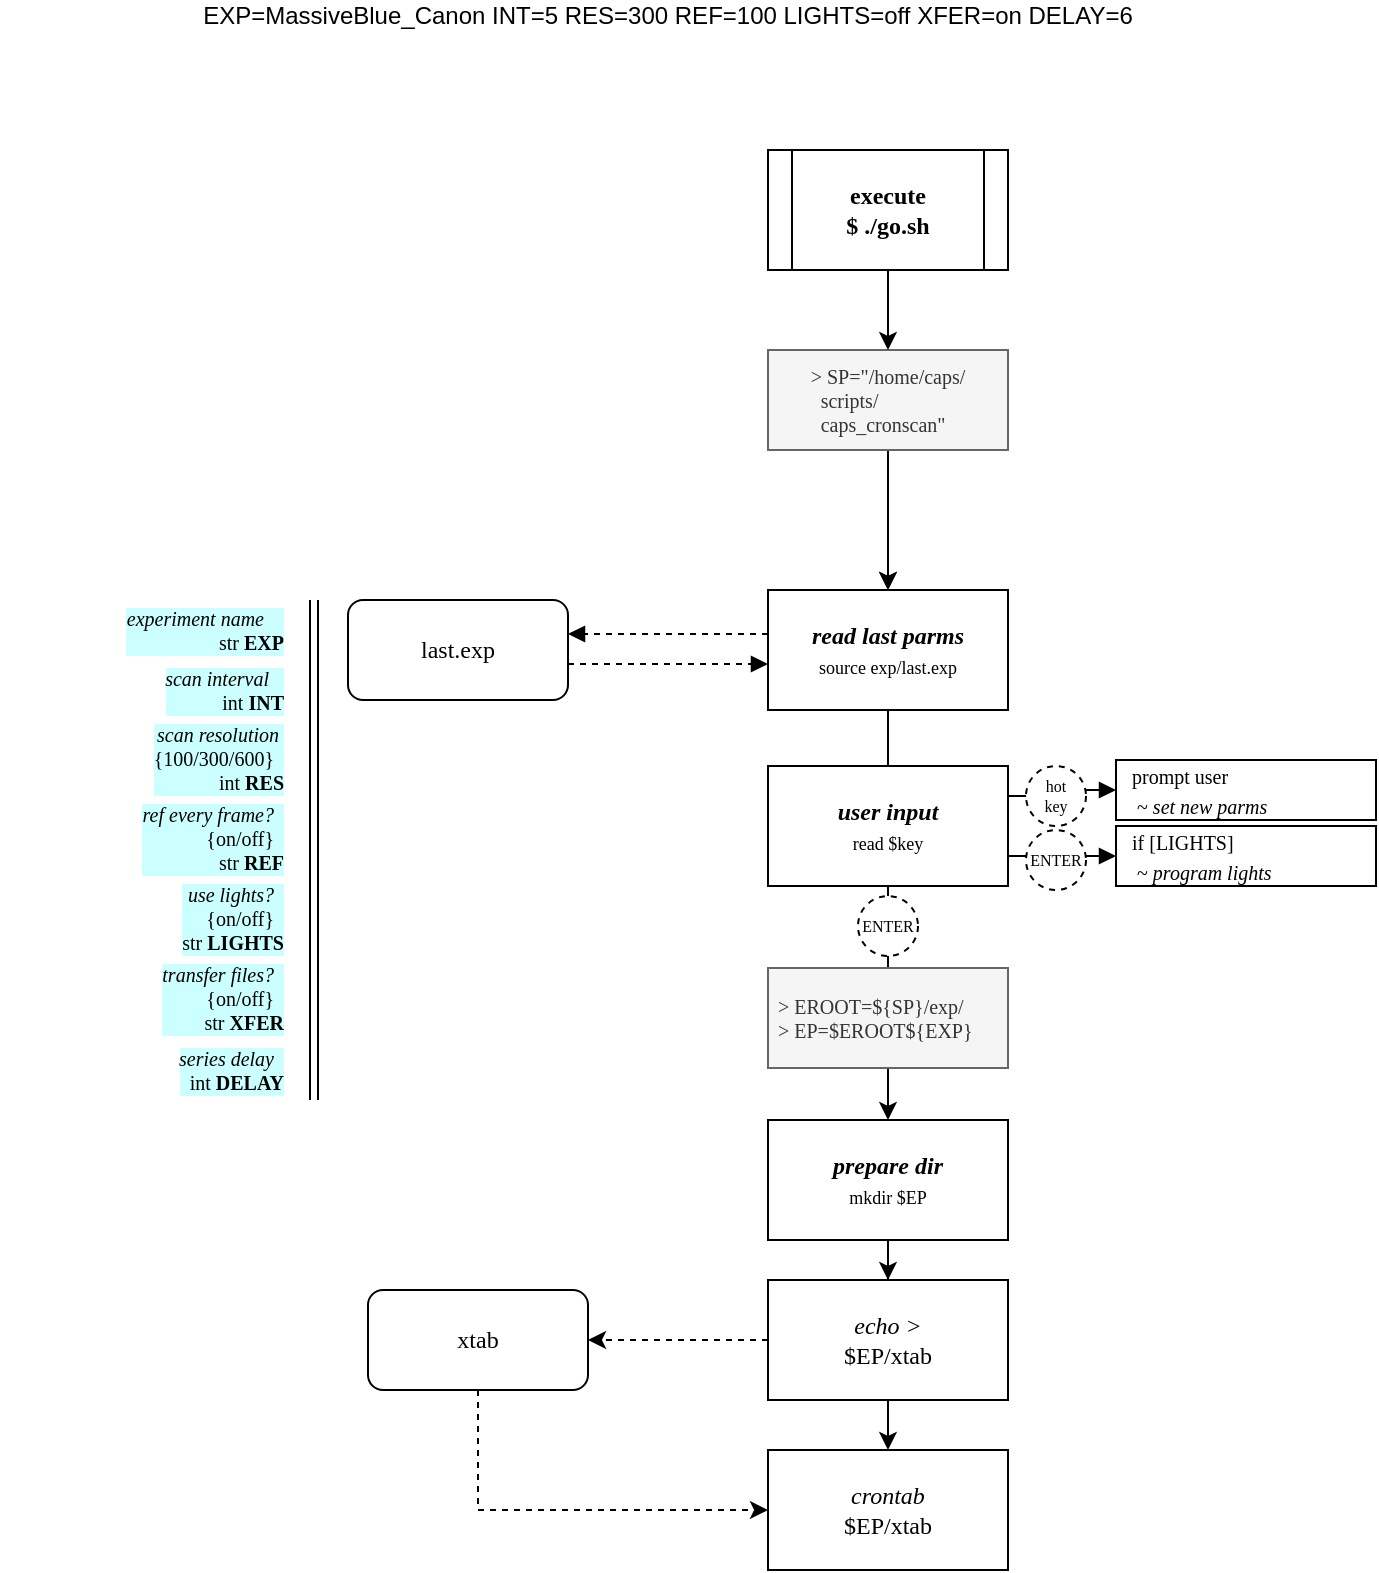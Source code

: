 <mxfile version="10.7.2" type="device"><diagram id="QQrRsPUCRdtSQO35jSoC" name="Page-1"><mxGraphModel dx="1074" dy="678" grid="1" gridSize="10" guides="1" tooltips="1" connect="1" arrows="1" fold="1" page="1" pageScale="1" pageWidth="850" pageHeight="1100" math="0" shadow="0"><root><mxCell id="0"/><mxCell id="1" parent="0"/><mxCell id="_HDjwngoIlOehxqNO2jD-3" value="" style="edgeStyle=orthogonalEdgeStyle;rounded=0;orthogonalLoop=1;jettySize=auto;html=1;dashed=1;endArrow=block;endFill=1;" edge="1" parent="1"><mxGeometry relative="1" as="geometry"><mxPoint x="280" y="337" as="sourcePoint"/><mxPoint x="380" y="337" as="targetPoint"/></mxGeometry></mxCell><mxCell id="_HDjwngoIlOehxqNO2jD-1" value="last.exp&lt;br&gt;" style="rounded=1;whiteSpace=wrap;html=1;fontFamily=Verdana;fontSize=12;fontColor=#000000;align=center;strokeColor=#000000;fillColor=#ffffff;" vertex="1" parent="1"><mxGeometry x="170" y="305" width="110" height="50" as="geometry"/></mxCell><mxCell id="_HDjwngoIlOehxqNO2jD-15" value="" style="edgeStyle=orthogonalEdgeStyle;rounded=0;orthogonalLoop=1;jettySize=auto;html=1;exitX=0;exitY=0.25;exitDx=0;exitDy=0;fontFamily=Verdana;fontSize=10;dashed=1;endArrow=block;endFill=1;" edge="1" parent="1"><mxGeometry relative="1" as="geometry"><mxPoint x="380" y="322" as="sourcePoint"/><mxPoint x="280" y="322" as="targetPoint"/><Array as="points"><mxPoint x="340" y="322"/><mxPoint x="340" y="322"/></Array></mxGeometry></mxCell><mxCell id="_HDjwngoIlOehxqNO2jD-17" value="" style="edgeStyle=orthogonalEdgeStyle;rounded=0;orthogonalLoop=1;jettySize=auto;html=1;fontFamily=Verdana;fontSize=10;entryX=0;entryY=0.5;entryDx=0;entryDy=0;exitX=1;exitY=0.25;exitDx=0;exitDy=0;endArrow=block;endFill=1;" edge="1" parent="1" source="_HDjwngoIlOehxqNO2jD-43" target="_HDjwngoIlOehxqNO2jD-16"><mxGeometry relative="1" as="geometry"/></mxCell><mxCell id="_HDjwngoIlOehxqNO2jD-21" value="" style="edgeStyle=orthogonalEdgeStyle;rounded=0;orthogonalLoop=1;jettySize=auto;html=1;fontFamily=Verdana;fontSize=10;" edge="1" parent="1" source="_HDjwngoIlOehxqNO2jD-37" target="_HDjwngoIlOehxqNO2jD-2"><mxGeometry relative="1" as="geometry"/></mxCell><mxCell id="_HDjwngoIlOehxqNO2jD-26" value="" style="edgeStyle=orthogonalEdgeStyle;rounded=0;orthogonalLoop=1;jettySize=auto;html=1;fontFamily=Verdana;fontSize=10;" edge="1" parent="1" source="_HDjwngoIlOehxqNO2jD-2" target="_HDjwngoIlOehxqNO2jD-25"><mxGeometry relative="1" as="geometry"/></mxCell><mxCell id="_HDjwngoIlOehxqNO2jD-38" value="" style="edgeStyle=orthogonalEdgeStyle;rounded=0;orthogonalLoop=1;jettySize=auto;html=1;fontFamily=Lucida Console;fontSize=10;" edge="1" parent="1" source="_HDjwngoIlOehxqNO2jD-37" target="_HDjwngoIlOehxqNO2jD-2"><mxGeometry relative="1" as="geometry"/></mxCell><mxCell id="_HDjwngoIlOehxqNO2jD-2" value="&lt;i&gt;&lt;b&gt;read last parms&lt;/b&gt;&lt;/i&gt;&lt;br&gt;&lt;font face=&quot;Lucida Console&quot; style=&quot;font-size: 9px&quot;&gt;source exp/last.exp&lt;/font&gt;" style="rounded=0;whiteSpace=wrap;html=1;fontFamily=Verdana;fontStyle=0" vertex="1" parent="1"><mxGeometry x="380" y="300" width="120" height="60" as="geometry"/></mxCell><mxCell id="_HDjwngoIlOehxqNO2jD-30" value="" style="edgeStyle=orthogonalEdgeStyle;rounded=0;orthogonalLoop=1;jettySize=auto;html=1;fontFamily=Lucida Console;fontSize=8;" edge="1" parent="1" source="_HDjwngoIlOehxqNO2jD-25" target="_HDjwngoIlOehxqNO2jD-29"><mxGeometry relative="1" as="geometry"/></mxCell><mxCell id="_HDjwngoIlOehxqNO2jD-25" value="&lt;i&gt;&lt;b&gt;prepare dir&lt;/b&gt;&lt;/i&gt;&lt;br&gt;&lt;font face=&quot;Lucida Console&quot; style=&quot;font-size: 9px&quot;&gt;mkdir $EP&lt;/font&gt;&lt;br&gt;" style="rounded=0;whiteSpace=wrap;html=1;fontFamily=Verdana;" vertex="1" parent="1"><mxGeometry x="380" y="565" width="120" height="60" as="geometry"/></mxCell><mxCell id="_HDjwngoIlOehxqNO2jD-32" value="" style="edgeStyle=orthogonalEdgeStyle;rounded=0;orthogonalLoop=1;jettySize=auto;html=1;fontFamily=Lucida Console;fontSize=8;" edge="1" parent="1" source="_HDjwngoIlOehxqNO2jD-29" target="_HDjwngoIlOehxqNO2jD-31"><mxGeometry relative="1" as="geometry"/></mxCell><mxCell id="_HDjwngoIlOehxqNO2jD-41" style="edgeStyle=orthogonalEdgeStyle;rounded=0;orthogonalLoop=1;jettySize=auto;html=1;exitX=0;exitY=0.5;exitDx=0;exitDy=0;entryX=1;entryY=0.5;entryDx=0;entryDy=0;fontFamily=Lucida Console;fontSize=10;dashed=1;" edge="1" parent="1" source="_HDjwngoIlOehxqNO2jD-29" target="_HDjwngoIlOehxqNO2jD-40"><mxGeometry relative="1" as="geometry"/></mxCell><mxCell id="_HDjwngoIlOehxqNO2jD-29" value="&lt;i&gt;echo &amp;gt;&lt;/i&gt;&lt;br&gt;$EP/xtab&lt;br&gt;" style="rounded=0;whiteSpace=wrap;html=1;fontFamily=Verdana;" vertex="1" parent="1"><mxGeometry x="380" y="645" width="120" height="60" as="geometry"/></mxCell><mxCell id="_HDjwngoIlOehxqNO2jD-31" value="&lt;i&gt;crontab&lt;br&gt;&lt;/i&gt;$EP/xtab&lt;br&gt;" style="rounded=0;whiteSpace=wrap;html=1;fontFamily=Verdana;" vertex="1" parent="1"><mxGeometry x="380" y="730" width="120" height="60" as="geometry"/></mxCell><mxCell id="_HDjwngoIlOehxqNO2jD-20" value="&lt;span&gt;&lt;span&gt;execute&lt;/span&gt;&lt;/span&gt;&lt;br&gt;$ ./go.sh" style="shape=process;whiteSpace=wrap;html=1;backgroundOutline=1;fontFamily=Verdana;fontSize=12;fontColor=#000000;align=center;strokeColor=#000000;fillColor=#ffffff;fontStyle=1" vertex="1" parent="1"><mxGeometry x="380" y="80" width="120" height="60" as="geometry"/></mxCell><mxCell id="_HDjwngoIlOehxqNO2jD-16" value="&lt;font style=&quot;font-size: 10px&quot;&gt;prompt user&lt;br&gt;&amp;nbsp;~&amp;nbsp;&lt;i&gt;set new parms&lt;/i&gt;&lt;/font&gt;" style="rounded=0;whiteSpace=wrap;html=1;fontFamily=Verdana;fontSize=12;fontColor=#000000;align=left;strokeColor=#000000;fillColor=#ffffff;spacing=8;" vertex="1" parent="1"><mxGeometry x="554" y="385" width="130" height="30" as="geometry"/></mxCell><mxCell id="_HDjwngoIlOehxqNO2jD-22" value="&lt;font style=&quot;font-size: 10px&quot;&gt;if [LIGHTS]&lt;br&gt;&amp;nbsp;~&amp;nbsp;&lt;i&gt;program lights&lt;/i&gt;&lt;/font&gt;" style="rounded=0;whiteSpace=wrap;html=1;fontFamily=Verdana;fontSize=12;fontColor=#000000;align=left;strokeColor=#000000;fillColor=#ffffff;spacing=8;" vertex="1" parent="1"><mxGeometry x="554" y="418" width="130" height="30" as="geometry"/></mxCell><mxCell id="_HDjwngoIlOehxqNO2jD-4" value="&lt;div&gt;EXP=MassiveBlue_Canon INT=5 RES=300 REF=100 LIGHTS=off XFER=on DELAY=6&lt;/div&gt;&lt;div&gt;&lt;br&gt;&lt;/div&gt;" style="text;html=1;strokeColor=none;fillColor=none;align=center;verticalAlign=middle;whiteSpace=wrap;rounded=0;" vertex="1" parent="1"><mxGeometry x="15" y="10" width="630" height="20" as="geometry"/></mxCell><mxCell id="_HDjwngoIlOehxqNO2jD-6" value="&lt;i style=&quot;font-size: 10px;&quot;&gt;experiment name&amp;nbsp; &amp;nbsp;&amp;nbsp;&lt;br style=&quot;font-size: 10px;&quot;&gt;&lt;/i&gt;str&amp;nbsp;&lt;b style=&quot;font-size: 10px;&quot;&gt;EXP&lt;/b&gt;&lt;br style=&quot;font-size: 10px;&quot;&gt;" style="text;html=1;strokeColor=none;fillColor=none;align=right;verticalAlign=bottom;whiteSpace=wrap;rounded=0;labelBackgroundColor=#CCFFFF;fontSize=10;fontFamily=Lucida Console;shadow=1;" vertex="1" parent="1"><mxGeometry y="305" width="140" height="30" as="geometry"/></mxCell><mxCell id="_HDjwngoIlOehxqNO2jD-8" value="&lt;i style=&quot;font-size: 10px;&quot;&gt;scan interval&amp;nbsp; &amp;nbsp;&lt;/i&gt;&lt;br style=&quot;font-size: 10px;&quot;&gt;int &lt;b style=&quot;font-size: 10px;&quot;&gt;INT&lt;/b&gt;&lt;br style=&quot;font-size: 10px;&quot;&gt;" style="text;html=1;strokeColor=none;fillColor=none;align=right;verticalAlign=bottom;whiteSpace=wrap;rounded=0;labelBackgroundColor=#CCFFFF;labelPosition=center;verticalLabelPosition=middle;fontFamily=Lucida Console;fontSize=10;shadow=1;" vertex="1" parent="1"><mxGeometry y="335" width="140" height="30" as="geometry"/></mxCell><mxCell id="_HDjwngoIlOehxqNO2jD-9" value="&lt;i style=&quot;font-size: 10px;&quot;&gt;scan resolution&amp;nbsp; &lt;br style=&quot;font-size: 10px;&quot;&gt;&lt;/i&gt;{100/300/600}&amp;nbsp;&amp;nbsp;&lt;i style=&quot;font-size: 10px;&quot;&gt;&lt;br style=&quot;font-size: 10px;&quot;&gt;&lt;/i&gt;int &lt;b style=&quot;font-size: 10px;&quot;&gt;RES&lt;/b&gt;&lt;br style=&quot;font-size: 10px;&quot;&gt;" style="text;html=1;strokeColor=none;fillColor=none;align=right;verticalAlign=bottom;whiteSpace=wrap;rounded=0;labelBackgroundColor=#CCFFFF;fontFamily=Lucida Console;fontSize=10;shadow=1;" vertex="1" parent="1"><mxGeometry y="365" width="140" height="40" as="geometry"/></mxCell><mxCell id="_HDjwngoIlOehxqNO2jD-10" value="&lt;i style=&quot;font-size: 10px;&quot;&gt;ref every frame?&amp;nbsp;&amp;nbsp;&lt;/i&gt;&lt;br style=&quot;font-size: 10px;&quot;&gt;{on/off}&amp;nbsp;&lt;i style=&quot;font-size: 10px;&quot;&gt;&amp;nbsp;&lt;br style=&quot;font-size: 10px;&quot;&gt;&lt;/i&gt;str&amp;nbsp;&lt;b style=&quot;font-size: 10px;&quot;&gt;REF&lt;/b&gt;&lt;br style=&quot;font-size: 10px;&quot;&gt;" style="text;html=1;strokeColor=none;fillColor=none;align=right;verticalAlign=bottom;whiteSpace=wrap;rounded=0;labelBackgroundColor=#CCFFFF;fontFamily=Lucida Console;fontSize=10;shadow=1;" vertex="1" parent="1"><mxGeometry y="405" width="140" height="40" as="geometry"/></mxCell><mxCell id="_HDjwngoIlOehxqNO2jD-12" value="&lt;i style=&quot;font-size: 10px;&quot;&gt;use lights?&amp;nbsp;&amp;nbsp;&lt;/i&gt;&lt;br style=&quot;font-size: 10px;&quot;&gt;{on/off}&amp;nbsp;&lt;i style=&quot;font-size: 10px;&quot;&gt;&amp;nbsp;&lt;br style=&quot;font-size: 10px;&quot;&gt;&lt;/i&gt;str&amp;nbsp;&lt;b style=&quot;font-size: 10px;&quot;&gt;LIGHTS&lt;/b&gt;&lt;br style=&quot;font-size: 10px;&quot;&gt;" style="text;html=1;strokeColor=none;fillColor=none;align=right;verticalAlign=bottom;whiteSpace=wrap;rounded=0;labelBackgroundColor=#CCFFFF;fontSize=10;fontFamily=Lucida Console;shadow=1;" vertex="1" parent="1"><mxGeometry y="445" width="140" height="40" as="geometry"/></mxCell><mxCell id="_HDjwngoIlOehxqNO2jD-13" value="&lt;i style=&quot;font-size: 10px;&quot;&gt;transfer files?&amp;nbsp;&amp;nbsp;&lt;/i&gt;&lt;br style=&quot;font-size: 10px;&quot;&gt;{on/off}&amp;nbsp;&lt;i style=&quot;font-size: 10px;&quot;&gt;&amp;nbsp;&lt;br style=&quot;font-size: 10px;&quot;&gt;&lt;/i&gt;str&amp;nbsp;&lt;b style=&quot;font-size: 10px;&quot;&gt;XFER&lt;/b&gt;&lt;br style=&quot;font-size: 10px;&quot;&gt;" style="text;html=1;strokeColor=none;fillColor=none;align=right;verticalAlign=bottom;whiteSpace=wrap;rounded=0;labelBackgroundColor=#CCFFFF;fontFamily=Lucida Console;fontSize=10;shadow=1;" vertex="1" parent="1"><mxGeometry y="485" width="140" height="40" as="geometry"/></mxCell><mxCell id="_HDjwngoIlOehxqNO2jD-14" value="&lt;i style=&quot;font-size: 10px;&quot;&gt;series delay&amp;nbsp;&amp;nbsp;&lt;/i&gt;&lt;br style=&quot;font-size: 10px;&quot;&gt;int&amp;nbsp;&lt;b style=&quot;font-size: 10px;&quot;&gt;DELAY&lt;/b&gt;&lt;br style=&quot;font-size: 10px;&quot;&gt;" style="text;html=1;strokeColor=none;fillColor=none;align=right;verticalAlign=bottom;whiteSpace=wrap;rounded=0;labelBackgroundColor=#CCFFFF;fontFamily=Lucida Console;fontSize=10;shadow=0;" vertex="1" parent="1"><mxGeometry y="525" width="140" height="30" as="geometry"/></mxCell><mxCell id="_HDjwngoIlOehxqNO2jD-19" value="" style="shape=link;html=1;fontFamily=Verdana;fontSize=10;" edge="1" parent="1"><mxGeometry width="50" height="50" relative="1" as="geometry"><mxPoint x="153" y="555" as="sourcePoint"/><mxPoint x="153" y="305" as="targetPoint"/></mxGeometry></mxCell><mxCell id="_HDjwngoIlOehxqNO2jD-27" value="hot&lt;br&gt;key" style="ellipse;whiteSpace=wrap;html=1;shadow=0;labelBackgroundColor=none;fontFamily=Lucida Console;fontSize=8;align=center;dashed=1;" vertex="1" parent="1"><mxGeometry x="509" y="388" width="30" height="30" as="geometry"/></mxCell><mxCell id="_HDjwngoIlOehxqNO2jD-36" value="&lt;span&gt;&amp;gt; EROOT=${SP}/exp/&lt;/span&gt;&lt;br&gt;&lt;span&gt;&amp;gt; EP=$EROOT${EXP}&lt;/span&gt;" style="rounded=0;whiteSpace=wrap;html=1;shadow=0;labelBackgroundColor=none;fontFamily=Lucida Console;fontSize=10;align=left;spacing=5;fillColor=#f5f5f5;strokeColor=#666666;fontColor=#333333;" vertex="1" parent="1"><mxGeometry x="380" y="489" width="120" height="50" as="geometry"/></mxCell><mxCell id="_HDjwngoIlOehxqNO2jD-37" value="&lt;div style=&quot;text-align: left&quot;&gt;&lt;span&gt;&amp;gt; SP=&quot;/home/caps/&lt;/span&gt;&lt;/div&gt;&lt;span style=&quot;font-size: 10px&quot;&gt;&lt;div style=&quot;text-align: left&quot;&gt;&lt;span&gt;&amp;nbsp; scripts/&lt;/span&gt;&lt;/div&gt;&lt;font style=&quot;font-size: 10px&quot;&gt;&lt;div style=&quot;text-align: left&quot;&gt;&lt;span&gt;&amp;nbsp; caps_cronscan&quot;&lt;/span&gt;&lt;/div&gt;&lt;/font&gt;&lt;/span&gt;" style="rounded=0;whiteSpace=wrap;html=1;fontFamily=Lucida Console;fontStyle=0;fontSize=10;fillColor=#f5f5f5;strokeColor=#666666;fontColor=#333333;" vertex="1" parent="1"><mxGeometry x="380" y="180" width="120" height="50" as="geometry"/></mxCell><mxCell id="_HDjwngoIlOehxqNO2jD-39" value="" style="edgeStyle=orthogonalEdgeStyle;rounded=0;orthogonalLoop=1;jettySize=auto;html=1;fontFamily=Verdana;fontSize=10;" edge="1" parent="1" source="_HDjwngoIlOehxqNO2jD-20" target="_HDjwngoIlOehxqNO2jD-37"><mxGeometry relative="1" as="geometry"><mxPoint x="445" y="140" as="sourcePoint"/><mxPoint x="445" y="300" as="targetPoint"/></mxGeometry></mxCell><mxCell id="_HDjwngoIlOehxqNO2jD-42" style="edgeStyle=orthogonalEdgeStyle;rounded=0;orthogonalLoop=1;jettySize=auto;html=1;exitX=0.5;exitY=1;exitDx=0;exitDy=0;entryX=0;entryY=0.5;entryDx=0;entryDy=0;fontFamily=Lucida Console;fontSize=10;dashed=1;" edge="1" parent="1" source="_HDjwngoIlOehxqNO2jD-40" target="_HDjwngoIlOehxqNO2jD-31"><mxGeometry relative="1" as="geometry"/></mxCell><mxCell id="_HDjwngoIlOehxqNO2jD-40" value="xtab&lt;br&gt;" style="rounded=1;whiteSpace=wrap;html=1;fontFamily=Verdana;fontSize=12;fontColor=#000000;align=center;strokeColor=#000000;fillColor=#ffffff;" vertex="1" parent="1"><mxGeometry x="180" y="650" width="110" height="50" as="geometry"/></mxCell><mxCell id="_HDjwngoIlOehxqNO2jD-45" style="edgeStyle=orthogonalEdgeStyle;rounded=0;orthogonalLoop=1;jettySize=auto;html=1;exitX=1;exitY=0.75;exitDx=0;exitDy=0;fontFamily=Lucida Console;fontSize=10;entryX=0;entryY=0.5;entryDx=0;entryDy=0;endArrow=block;endFill=1;" edge="1" parent="1" source="_HDjwngoIlOehxqNO2jD-43" target="_HDjwngoIlOehxqNO2jD-22"><mxGeometry relative="1" as="geometry"><mxPoint x="550" y="433.333" as="targetPoint"/></mxGeometry></mxCell><mxCell id="_HDjwngoIlOehxqNO2jD-43" value="&lt;i&gt;&lt;b&gt;user input&lt;/b&gt;&lt;br&gt;&lt;/i&gt;&lt;font face=&quot;Lucida Console&quot; style=&quot;font-size: 9px&quot;&gt;read $key&lt;/font&gt;" style="rounded=0;whiteSpace=wrap;html=1;fontFamily=Verdana;" vertex="1" parent="1"><mxGeometry x="380" y="388" width="120" height="60" as="geometry"/></mxCell><mxCell id="_HDjwngoIlOehxqNO2jD-28" value="ENTER" style="ellipse;whiteSpace=wrap;html=1;shadow=0;labelBackgroundColor=none;fontFamily=Lucida Console;fontSize=8;align=center;dashed=1;" vertex="1" parent="1"><mxGeometry x="509" y="420" width="30" height="30" as="geometry"/></mxCell><mxCell id="_HDjwngoIlOehxqNO2jD-46" value="ENTER" style="ellipse;whiteSpace=wrap;html=1;shadow=0;labelBackgroundColor=none;fontFamily=Lucida Console;fontSize=8;align=center;dashed=1;" vertex="1" parent="1"><mxGeometry x="425" y="453" width="30" height="30" as="geometry"/></mxCell></root></mxGraphModel></diagram></mxfile>